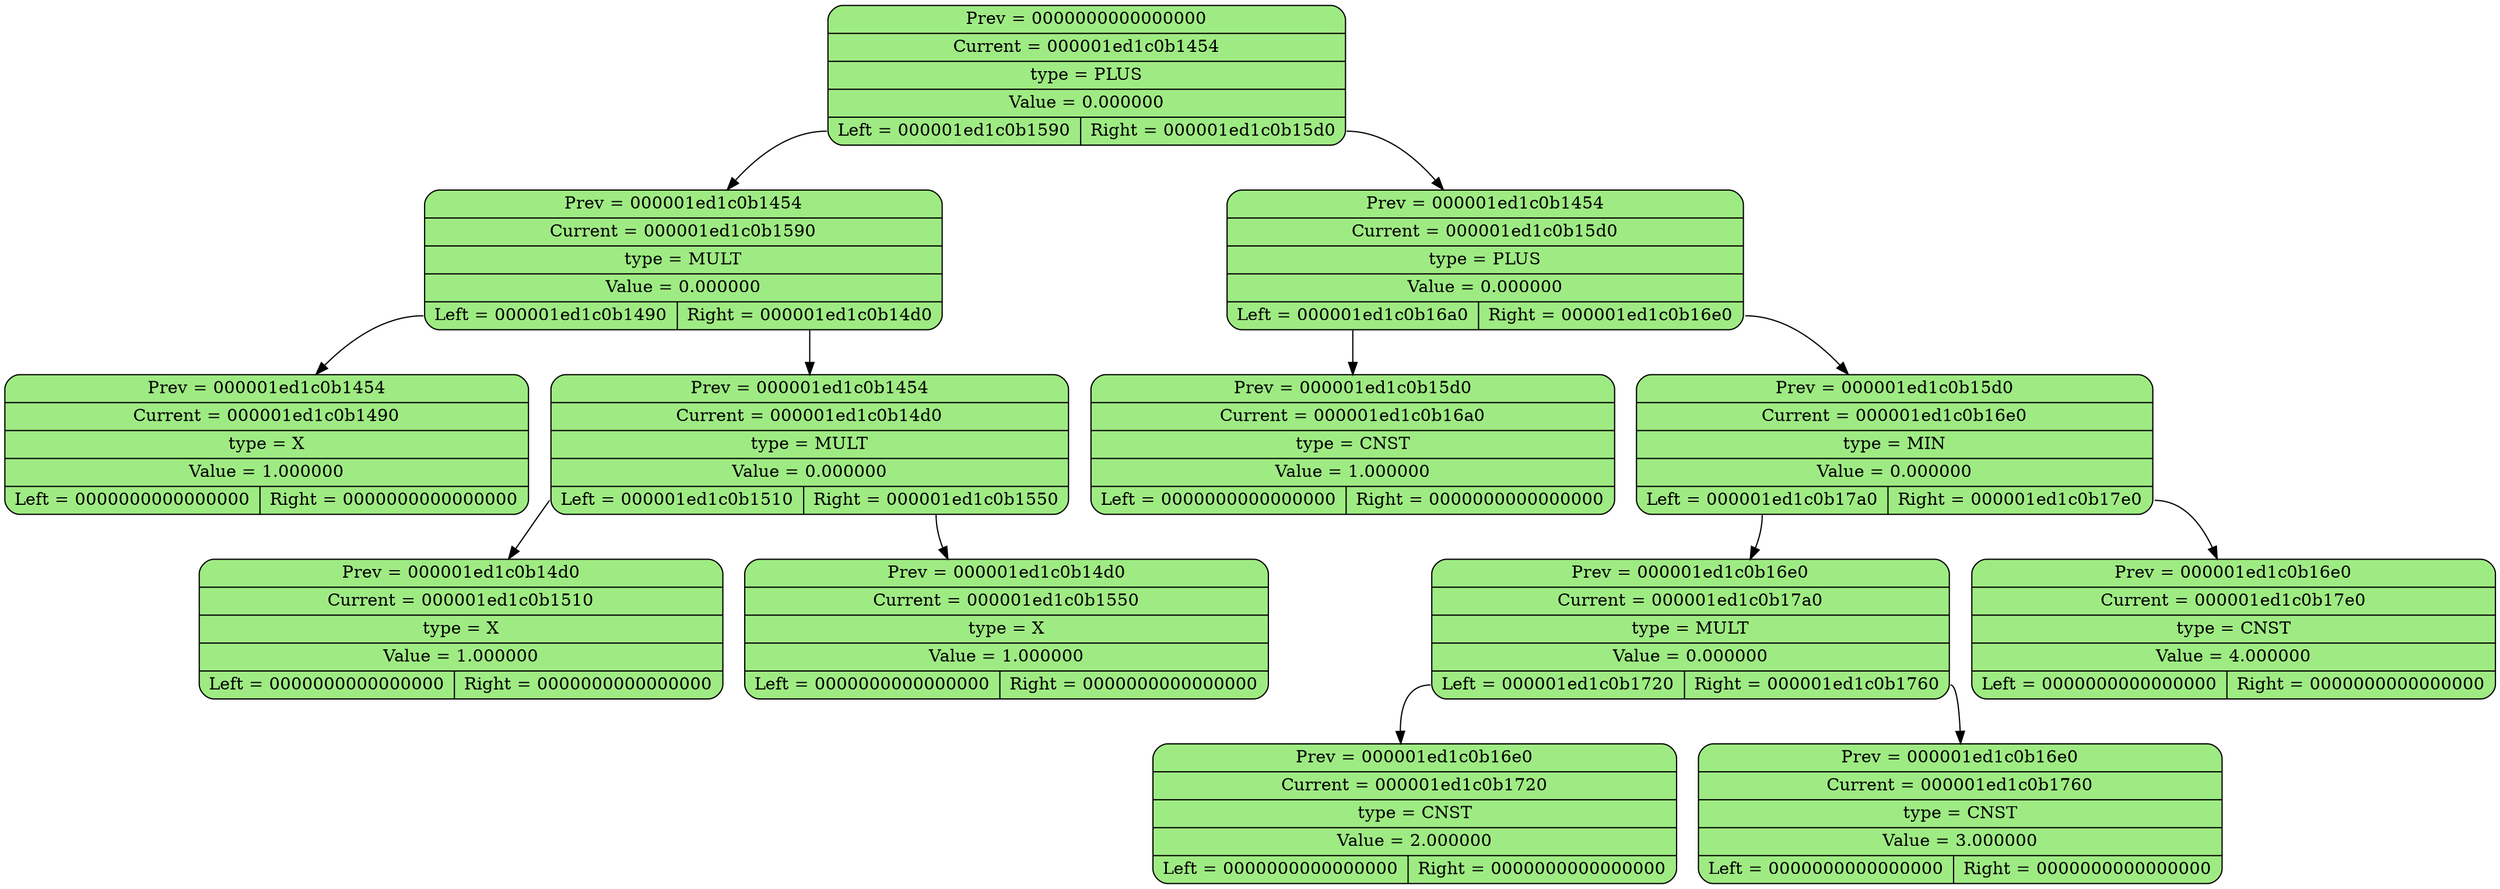 digraph List_5 {
	graph [dpi = 300];
	rankdir = TB
	"Nod_0" [shape = "Mrecord", style = "filled", fillcolor = "#9feb83", label = "{ <prev> Prev = 0000000000000000 | Current = 000001ed1c0b1454 | type = PLUS | Value = 0.000000 |{ <left> Left = 000001ed1c0b1590 | <right> Right = 000001ed1c0b15d0} }"]
	"Nod_1" [shape = "Mrecord", style = "filled", fillcolor = "#9feb83", label = "{ <prev> Prev = 000001ed1c0b1454 | Current = 000001ed1c0b1590 | type = MULT | Value = 0.000000 |{ <left> Left = 000001ed1c0b1490 | <right> Right = 000001ed1c0b14d0} }"]
	"Nod_2" [shape = "Mrecord", style = "filled", fillcolor = "#9feb83", label = "{ <prev> Prev = 000001ed1c0b1454 | Current = 000001ed1c0b1490 | type = X | Value = 1.000000 |{ <left> Left = 0000000000000000 | <right> Right = 0000000000000000} }"]
	"Nod_3" [shape = "Mrecord", style = "filled", fillcolor = "#9feb83", label = "{ <prev> Prev = 000001ed1c0b1454 | Current = 000001ed1c0b14d0 | type = MULT | Value = 0.000000 |{ <left> Left = 000001ed1c0b1510 | <right> Right = 000001ed1c0b1550} }"]
	"Nod_4" [shape = "Mrecord", style = "filled", fillcolor = "#9feb83", label = "{ <prev> Prev = 000001ed1c0b14d0 | Current = 000001ed1c0b1510 | type = X | Value = 1.000000 |{ <left> Left = 0000000000000000 | <right> Right = 0000000000000000} }"]
	"Nod_5" [shape = "Mrecord", style = "filled", fillcolor = "#9feb83", label = "{ <prev> Prev = 000001ed1c0b14d0 | Current = 000001ed1c0b1550 | type = X | Value = 1.000000 |{ <left> Left = 0000000000000000 | <right> Right = 0000000000000000} }"]
	"Nod_6" [shape = "Mrecord", style = "filled", fillcolor = "#9feb83", label = "{ <prev> Prev = 000001ed1c0b1454 | Current = 000001ed1c0b15d0 | type = PLUS | Value = 0.000000 |{ <left> Left = 000001ed1c0b16a0 | <right> Right = 000001ed1c0b16e0} }"]
	"Nod_7" [shape = "Mrecord", style = "filled", fillcolor = "#9feb83", label = "{ <prev> Prev = 000001ed1c0b15d0 | Current = 000001ed1c0b16a0 | type = CNST | Value = 1.000000 |{ <left> Left = 0000000000000000 | <right> Right = 0000000000000000} }"]
	"Nod_8" [shape = "Mrecord", style = "filled", fillcolor = "#9feb83", label = "{ <prev> Prev = 000001ed1c0b15d0 | Current = 000001ed1c0b16e0 | type = MIN | Value = 0.000000 |{ <left> Left = 000001ed1c0b17a0 | <right> Right = 000001ed1c0b17e0} }"]
	"Nod_9" [shape = "Mrecord", style = "filled", fillcolor = "#9feb83", label = "{ <prev> Prev = 000001ed1c0b16e0 | Current = 000001ed1c0b17a0 | type = MULT | Value = 0.000000 |{ <left> Left = 000001ed1c0b1720 | <right> Right = 000001ed1c0b1760} }"]
	"Nod_10" [shape = "Mrecord", style = "filled", fillcolor = "#9feb83", label = "{ <prev> Prev = 000001ed1c0b16e0 | Current = 000001ed1c0b1720 | type = CNST | Value = 2.000000 |{ <left> Left = 0000000000000000 | <right> Right = 0000000000000000} }"]
	"Nod_11" [shape = "Mrecord", style = "filled", fillcolor = "#9feb83", label = "{ <prev> Prev = 000001ed1c0b16e0 | Current = 000001ed1c0b1760 | type = CNST | Value = 3.000000 |{ <left> Left = 0000000000000000 | <right> Right = 0000000000000000} }"]
	"Nod_12" [shape = "Mrecord", style = "filled", fillcolor = "#9feb83", label = "{ <prev> Prev = 000001ed1c0b16e0 | Current = 000001ed1c0b17e0 | type = CNST | Value = 4.000000 |{ <left> Left = 0000000000000000 | <right> Right = 0000000000000000} }"]
	{ rank = same;  Nod_0; }
	{ rank = same;  Nod_1;  Nod_6; }
	{ rank = same;  Nod_2;  Nod_3;  Nod_7;  Nod_8; }
	{ rank = same;  Nod_4;  Nod_5;  Nod_9;  Nod_12; }
	{ rank = same;  Nod_10;  Nod_11; }
	"Nod_0":left -> "Nod_1";
	"Nod_1":left -> "Nod_2";
	"Nod_1":right -> "Nod_3";
	"Nod_3":left -> "Nod_4";
	"Nod_3":right -> "Nod_5";
	"Nod_0":right -> "Nod_6";
	"Nod_6":left -> "Nod_7";
	"Nod_6":right -> "Nod_8";
	"Nod_8":left -> "Nod_9";
	"Nod_9":left -> "Nod_10";
	"Nod_9":right -> "Nod_11";
	"Nod_8":right -> "Nod_12";
}
